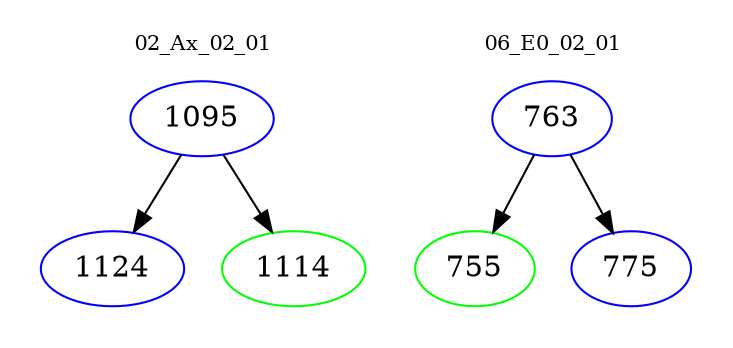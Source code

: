 digraph{
subgraph cluster_0 {
color = white
label = "02_Ax_02_01";
fontsize=10;
T0_1095 [label="1095", color="blue"]
T0_1095 -> T0_1124 [color="black"]
T0_1124 [label="1124", color="blue"]
T0_1095 -> T0_1114 [color="black"]
T0_1114 [label="1114", color="green"]
}
subgraph cluster_1 {
color = white
label = "06_E0_02_01";
fontsize=10;
T1_763 [label="763", color="blue"]
T1_763 -> T1_755 [color="black"]
T1_755 [label="755", color="green"]
T1_763 -> T1_775 [color="black"]
T1_775 [label="775", color="blue"]
}
}
